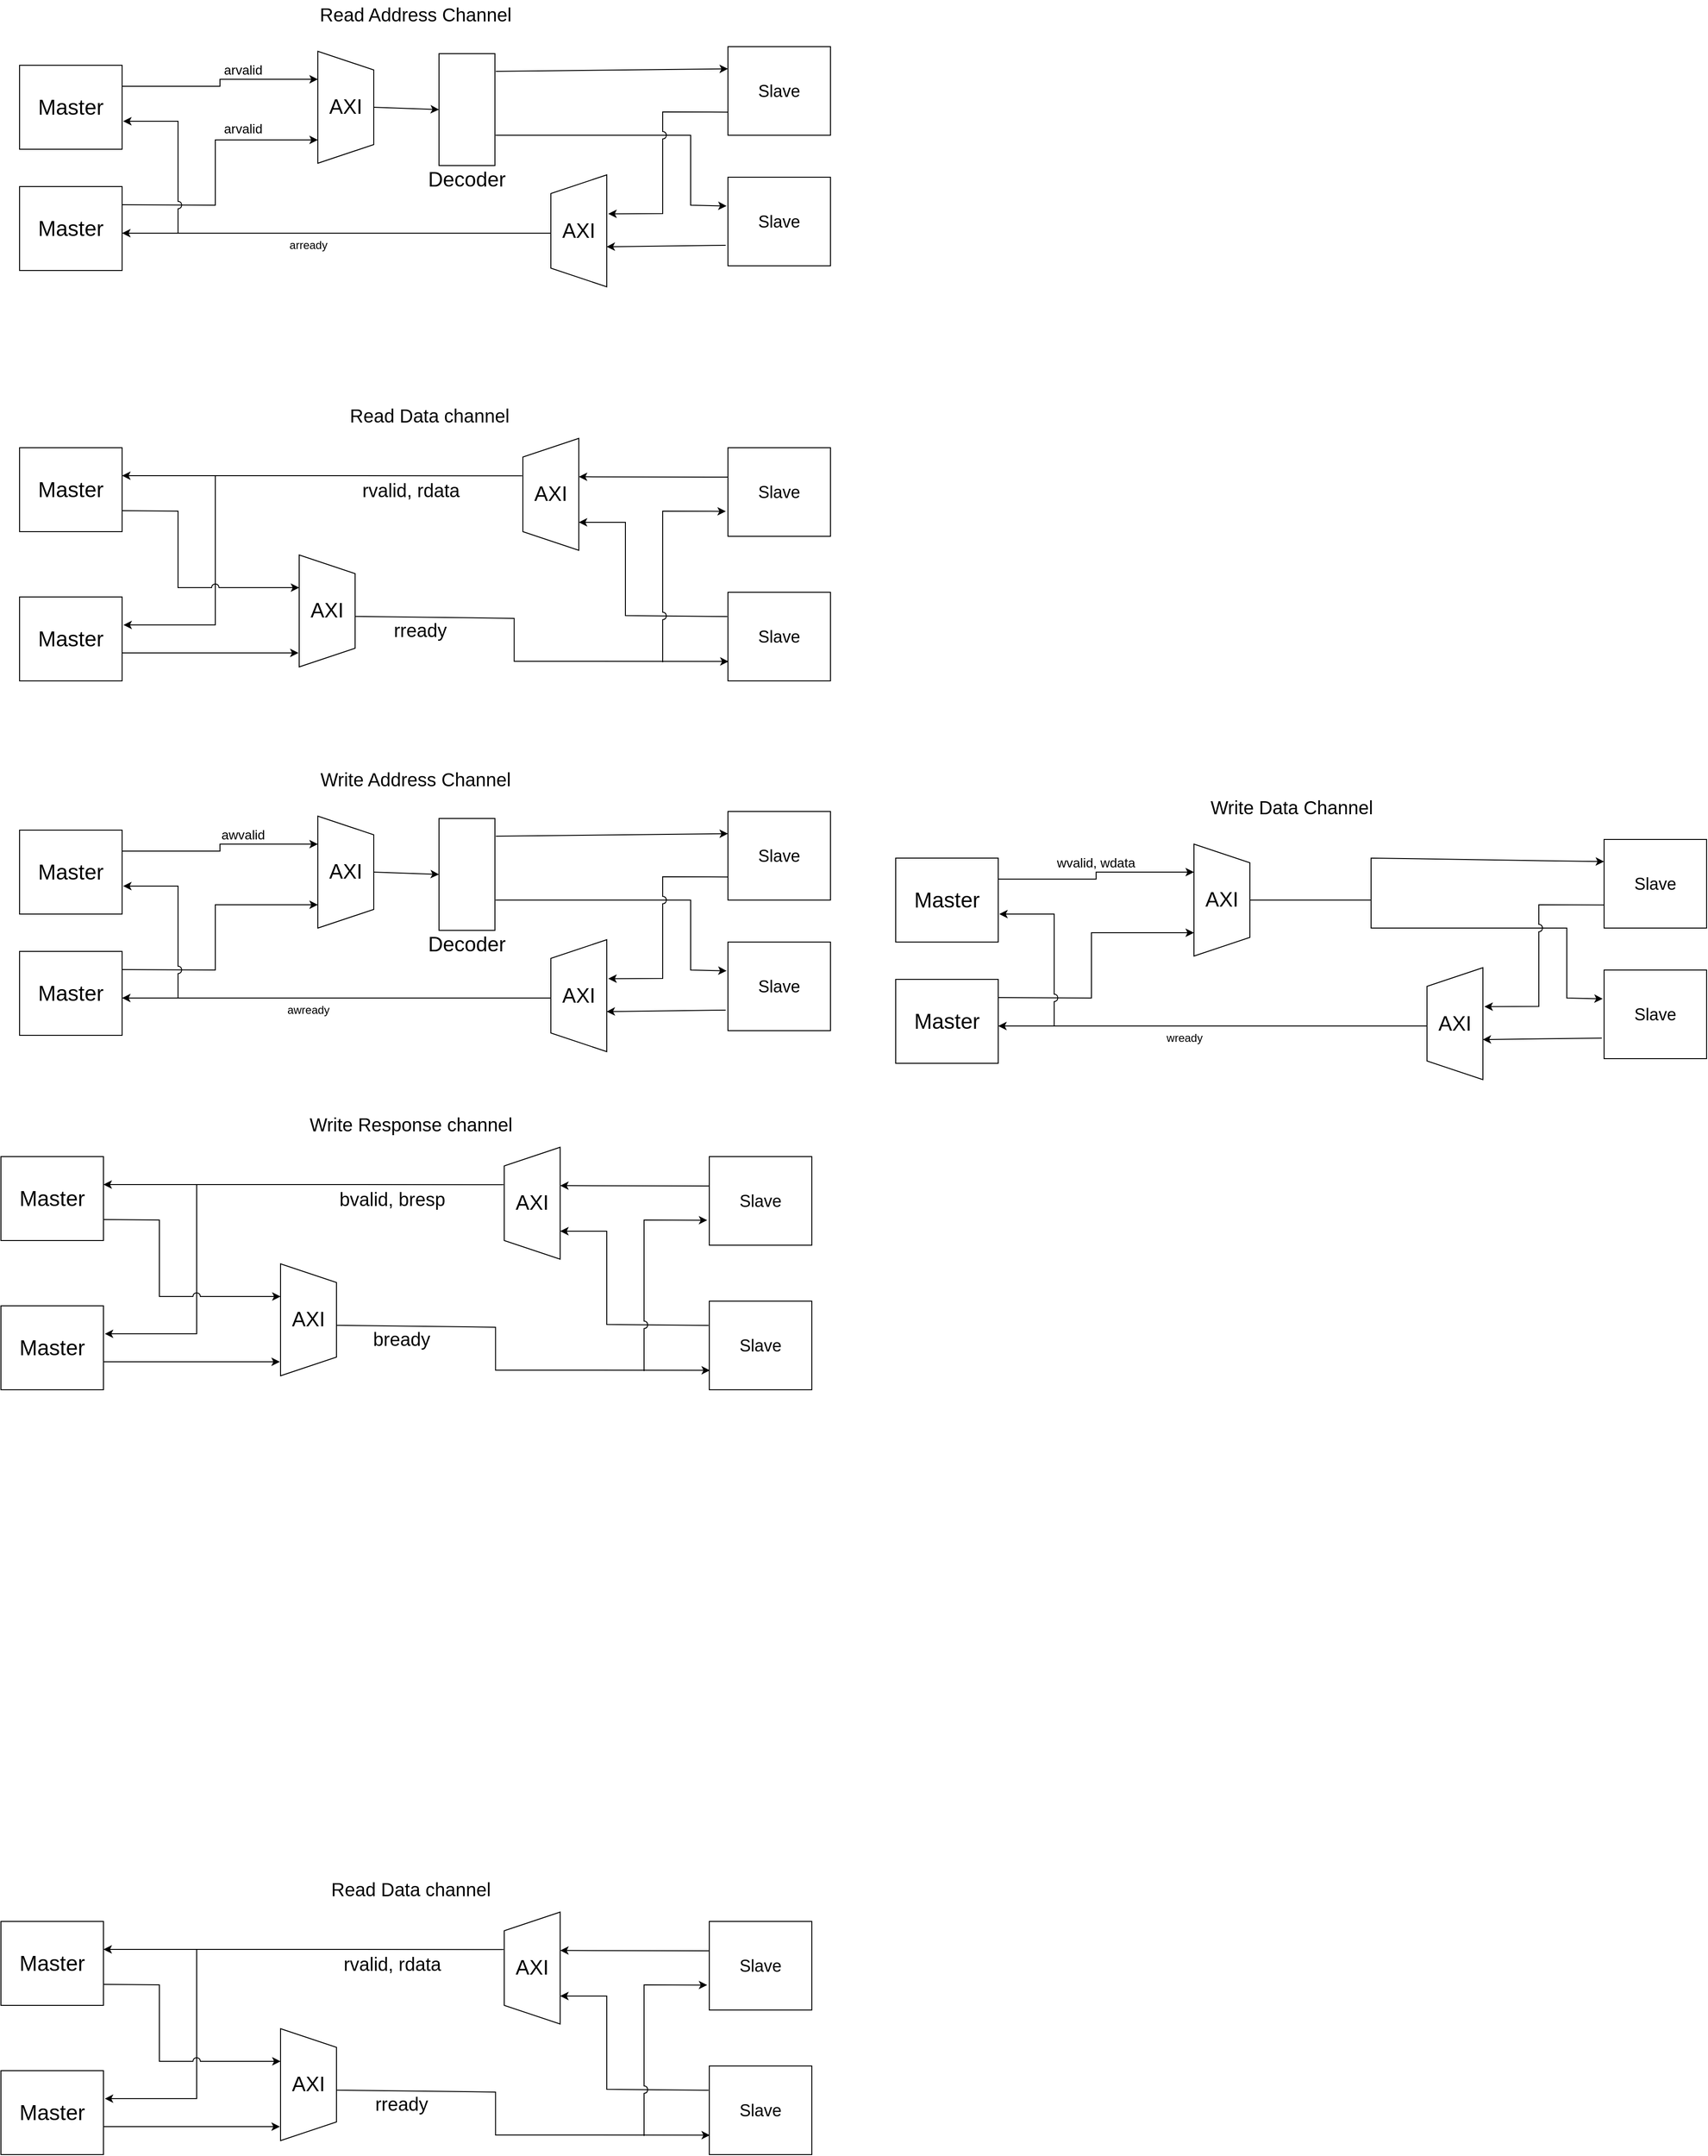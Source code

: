 <mxfile version="24.8.4">
  <diagram name="第 1 页" id="NQH5SHN479ANxl0cPkJ9">
    <mxGraphModel dx="1130" dy="592" grid="1" gridSize="10" guides="1" tooltips="1" connect="1" arrows="1" fold="1" page="1" pageScale="1" pageWidth="2336" pageHeight="1654" math="0" shadow="0">
      <root>
        <mxCell id="0" />
        <mxCell id="1" parent="0" />
        <mxCell id="Z2_eSMKz7jdYBn5Ht723-4" value="" style="group" vertex="1" connectable="0" parent="1">
          <mxGeometry x="190" y="150" width="110" height="90" as="geometry" />
        </mxCell>
        <mxCell id="Z2_eSMKz7jdYBn5Ht723-1" value="" style="rounded=0;whiteSpace=wrap;html=1;" vertex="1" parent="Z2_eSMKz7jdYBn5Ht723-4">
          <mxGeometry width="110" height="90" as="geometry" />
        </mxCell>
        <mxCell id="Z2_eSMKz7jdYBn5Ht723-2" value="&lt;font style=&quot;font-size: 23px;&quot;&gt;Master&lt;/font&gt;" style="text;html=1;align=center;verticalAlign=middle;whiteSpace=wrap;rounded=0;" vertex="1" parent="Z2_eSMKz7jdYBn5Ht723-4">
          <mxGeometry x="25" y="30" width="60" height="30" as="geometry" />
        </mxCell>
        <mxCell id="Z2_eSMKz7jdYBn5Ht723-5" value="" style="group" vertex="1" connectable="0" parent="1">
          <mxGeometry x="190" y="280" width="110" height="90" as="geometry" />
        </mxCell>
        <mxCell id="Z2_eSMKz7jdYBn5Ht723-6" value="" style="rounded=0;whiteSpace=wrap;html=1;" vertex="1" parent="Z2_eSMKz7jdYBn5Ht723-5">
          <mxGeometry width="110" height="90" as="geometry" />
        </mxCell>
        <mxCell id="Z2_eSMKz7jdYBn5Ht723-7" value="&lt;font style=&quot;font-size: 23px;&quot;&gt;Master&lt;/font&gt;" style="text;html=1;align=center;verticalAlign=middle;whiteSpace=wrap;rounded=0;" vertex="1" parent="Z2_eSMKz7jdYBn5Ht723-5">
          <mxGeometry x="25" y="30" width="60" height="30" as="geometry" />
        </mxCell>
        <mxCell id="Z2_eSMKz7jdYBn5Ht723-10" value="" style="group" vertex="1" connectable="0" parent="1">
          <mxGeometry x="510" y="100" width="60" height="155" as="geometry" />
        </mxCell>
        <mxCell id="Z2_eSMKz7jdYBn5Ht723-8" value="" style="shape=trapezoid;perimeter=trapezoidPerimeter;whiteSpace=wrap;html=1;fixedSize=1;rotation=90;" vertex="1" parent="Z2_eSMKz7jdYBn5Ht723-10">
          <mxGeometry x="-30" y="65" width="120" height="60" as="geometry" />
        </mxCell>
        <mxCell id="Z2_eSMKz7jdYBn5Ht723-9" value="&lt;font style=&quot;font-size: 22px;&quot;&gt;AXI&lt;/font&gt;" style="text;html=1;align=center;verticalAlign=middle;whiteSpace=wrap;rounded=0;" vertex="1" parent="Z2_eSMKz7jdYBn5Ht723-10">
          <mxGeometry y="80" width="60" height="30" as="geometry" />
        </mxCell>
        <mxCell id="Z2_eSMKz7jdYBn5Ht723-13" value="" style="group" vertex="1" connectable="0" parent="1">
          <mxGeometry x="640" y="102.5" width="60" height="155" as="geometry" />
        </mxCell>
        <mxCell id="Z2_eSMKz7jdYBn5Ht723-11" value="" style="rounded=0;whiteSpace=wrap;html=1;rotation=90;" vertex="1" parent="Z2_eSMKz7jdYBn5Ht723-13">
          <mxGeometry x="-30" y="65" width="120" height="60" as="geometry" />
        </mxCell>
        <mxCell id="Z2_eSMKz7jdYBn5Ht723-14" style="edgeStyle=orthogonalEdgeStyle;rounded=0;orthogonalLoop=1;jettySize=auto;html=1;exitX=1;exitY=0.25;exitDx=0;exitDy=0;entryX=0.25;entryY=1;entryDx=0;entryDy=0;" edge="1" parent="1" source="Z2_eSMKz7jdYBn5Ht723-1" target="Z2_eSMKz7jdYBn5Ht723-8">
          <mxGeometry relative="1" as="geometry" />
        </mxCell>
        <mxCell id="Z2_eSMKz7jdYBn5Ht723-16" value="" style="endArrow=classic;html=1;rounded=0;exitX=0.997;exitY=0.217;exitDx=0;exitDy=0;exitPerimeter=0;" edge="1" parent="1" source="Z2_eSMKz7jdYBn5Ht723-6">
          <mxGeometry width="50" height="50" relative="1" as="geometry">
            <mxPoint x="370" y="305" as="sourcePoint" />
            <mxPoint x="510" y="230" as="targetPoint" />
            <Array as="points">
              <mxPoint x="400" y="300" />
              <mxPoint x="400" y="230" />
            </Array>
          </mxGeometry>
        </mxCell>
        <mxCell id="Z2_eSMKz7jdYBn5Ht723-17" value="" style="endArrow=classic;html=1;rounded=0;exitX=0.5;exitY=0;exitDx=0;exitDy=0;entryX=0.5;entryY=1;entryDx=0;entryDy=0;" edge="1" parent="1" source="Z2_eSMKz7jdYBn5Ht723-8" target="Z2_eSMKz7jdYBn5Ht723-11">
          <mxGeometry width="50" height="50" relative="1" as="geometry">
            <mxPoint x="690" y="260" as="sourcePoint" />
            <mxPoint x="740" y="210" as="targetPoint" />
          </mxGeometry>
        </mxCell>
        <mxCell id="Z2_eSMKz7jdYBn5Ht723-20" value="" style="group" vertex="1" connectable="0" parent="1">
          <mxGeometry x="950" y="130" width="110" height="95" as="geometry" />
        </mxCell>
        <mxCell id="Z2_eSMKz7jdYBn5Ht723-18" value="" style="rounded=0;whiteSpace=wrap;html=1;" vertex="1" parent="Z2_eSMKz7jdYBn5Ht723-20">
          <mxGeometry width="110.0" height="95" as="geometry" />
        </mxCell>
        <mxCell id="Z2_eSMKz7jdYBn5Ht723-19" value="&lt;span style=&quot;font-size: 18px;&quot;&gt;Slave&lt;/span&gt;" style="text;html=1;align=center;verticalAlign=middle;whiteSpace=wrap;rounded=0;" vertex="1" parent="Z2_eSMKz7jdYBn5Ht723-20">
          <mxGeometry x="25.0" y="30.875" width="60.0" height="33.25" as="geometry" />
        </mxCell>
        <mxCell id="Z2_eSMKz7jdYBn5Ht723-24" value="" style="endArrow=classic;html=1;rounded=0;entryX=0;entryY=0.25;entryDx=0;entryDy=0;exitX=0.158;exitY=-0.016;exitDx=0;exitDy=0;exitPerimeter=0;" edge="1" parent="1" source="Z2_eSMKz7jdYBn5Ht723-11" target="Z2_eSMKz7jdYBn5Ht723-18">
          <mxGeometry width="50" height="50" relative="1" as="geometry">
            <mxPoint x="700" y="158.82" as="sourcePoint" />
            <mxPoint x="895.53" y="150.0" as="targetPoint" />
          </mxGeometry>
        </mxCell>
        <mxCell id="Z2_eSMKz7jdYBn5Ht723-25" value="" style="endArrow=classic;html=1;rounded=0;exitX=0.75;exitY=0;exitDx=0;exitDy=0;entryX=-0.013;entryY=0.325;entryDx=0;entryDy=0;entryPerimeter=0;" edge="1" parent="1" target="Z2_eSMKz7jdYBn5Ht723-22">
          <mxGeometry width="50" height="50" relative="1" as="geometry">
            <mxPoint x="700.77" y="225" as="sourcePoint" />
            <mxPoint x="980" y="319.4" as="targetPoint" />
            <Array as="points">
              <mxPoint x="800.77" y="225" />
              <mxPoint x="910" y="225" />
              <mxPoint x="910" y="300" />
            </Array>
          </mxGeometry>
        </mxCell>
        <mxCell id="Z2_eSMKz7jdYBn5Ht723-26" value="&lt;font style=&quot;font-size: 14px;&quot;&gt;arvalid&lt;/font&gt;" style="text;html=1;align=center;verticalAlign=middle;whiteSpace=wrap;rounded=0;" vertex="1" parent="1">
          <mxGeometry x="400" y="140" width="60" height="30" as="geometry" />
        </mxCell>
        <mxCell id="Z2_eSMKz7jdYBn5Ht723-27" value="&lt;font style=&quot;font-size: 14px;&quot;&gt;arvalid&lt;/font&gt;" style="text;html=1;align=center;verticalAlign=middle;whiteSpace=wrap;rounded=0;" vertex="1" parent="1">
          <mxGeometry x="400" y="195" width="60" height="45" as="geometry" />
        </mxCell>
        <mxCell id="Z2_eSMKz7jdYBn5Ht723-30" value="" style="group" vertex="1" connectable="0" parent="1">
          <mxGeometry x="950" y="270" width="110" height="95" as="geometry" />
        </mxCell>
        <mxCell id="Z2_eSMKz7jdYBn5Ht723-22" value="" style="rounded=0;whiteSpace=wrap;html=1;" vertex="1" parent="Z2_eSMKz7jdYBn5Ht723-30">
          <mxGeometry width="110.0" height="95" as="geometry" />
        </mxCell>
        <mxCell id="Z2_eSMKz7jdYBn5Ht723-23" value="&lt;span style=&quot;font-size: 18px;&quot;&gt;Slave&lt;/span&gt;" style="text;html=1;align=center;verticalAlign=middle;whiteSpace=wrap;rounded=0;" vertex="1" parent="Z2_eSMKz7jdYBn5Ht723-30">
          <mxGeometry x="25" y="30.875" width="60.0" height="33.25" as="geometry" />
        </mxCell>
        <mxCell id="Z2_eSMKz7jdYBn5Ht723-32" value="" style="group" vertex="1" connectable="0" parent="1">
          <mxGeometry x="760" y="257.5" width="60" height="120" as="geometry" />
        </mxCell>
        <mxCell id="Z2_eSMKz7jdYBn5Ht723-29" value="" style="shape=trapezoid;perimeter=trapezoidPerimeter;whiteSpace=wrap;html=1;fixedSize=1;rotation=-90;" vertex="1" parent="Z2_eSMKz7jdYBn5Ht723-32">
          <mxGeometry x="-30" y="40" width="120" height="60" as="geometry" />
        </mxCell>
        <mxCell id="Z2_eSMKz7jdYBn5Ht723-31" value="&lt;font style=&quot;font-size: 22px;&quot;&gt;AXI&lt;/font&gt;" style="text;html=1;align=center;verticalAlign=middle;whiteSpace=wrap;rounded=0;" vertex="1" parent="Z2_eSMKz7jdYBn5Ht723-32">
          <mxGeometry y="55" width="60" height="30" as="geometry" />
        </mxCell>
        <mxCell id="Z2_eSMKz7jdYBn5Ht723-33" value="" style="endArrow=classic;html=1;rounded=0;entryX=0.652;entryY=1.027;entryDx=0;entryDy=0;entryPerimeter=0;exitX=0.003;exitY=0.739;exitDx=0;exitDy=0;exitPerimeter=0;jumpStyle=arc;jumpSize=8;" edge="1" parent="1" source="Z2_eSMKz7jdYBn5Ht723-18" target="Z2_eSMKz7jdYBn5Ht723-29">
          <mxGeometry width="50" height="50" relative="1" as="geometry">
            <mxPoint x="860" y="310" as="sourcePoint" />
            <mxPoint x="910" y="260" as="targetPoint" />
            <Array as="points">
              <mxPoint x="880" y="200" />
              <mxPoint x="880" y="309" />
            </Array>
          </mxGeometry>
        </mxCell>
        <mxCell id="Z2_eSMKz7jdYBn5Ht723-34" value="" style="endArrow=classic;html=1;rounded=0;entryX=0.358;entryY=0.996;entryDx=0;entryDy=0;exitX=-0.022;exitY=0.768;exitDx=0;exitDy=0;exitPerimeter=0;entryPerimeter=0;" edge="1" parent="1" source="Z2_eSMKz7jdYBn5Ht723-22" target="Z2_eSMKz7jdYBn5Ht723-29">
          <mxGeometry width="50" height="50" relative="1" as="geometry">
            <mxPoint x="870" y="390" as="sourcePoint" />
            <mxPoint x="920" y="340" as="targetPoint" />
          </mxGeometry>
        </mxCell>
        <mxCell id="Z2_eSMKz7jdYBn5Ht723-35" value="" style="endArrow=classic;html=1;rounded=0;exitX=0;exitY=0.5;exitDx=0;exitDy=0;entryX=1;entryY=0.5;entryDx=0;entryDy=0;" edge="1" parent="1">
          <mxGeometry width="50" height="50" relative="1" as="geometry">
            <mxPoint x="760" y="330" as="sourcePoint" />
            <mxPoint x="300" y="330" as="targetPoint" />
          </mxGeometry>
        </mxCell>
        <mxCell id="Z2_eSMKz7jdYBn5Ht723-36" value="" style="endArrow=classic;html=1;rounded=0;entryX=1.01;entryY=0.666;entryDx=0;entryDy=0;entryPerimeter=0;jumpStyle=arc;jumpSize=8;" edge="1" parent="1" target="Z2_eSMKz7jdYBn5Ht723-1">
          <mxGeometry width="50" height="50" relative="1" as="geometry">
            <mxPoint x="360" y="330" as="sourcePoint" />
            <mxPoint x="410" y="270" as="targetPoint" />
            <Array as="points">
              <mxPoint x="360" y="210" />
            </Array>
          </mxGeometry>
        </mxCell>
        <mxCell id="Z2_eSMKz7jdYBn5Ht723-37" value="&lt;font style=&quot;font-size: 20px;&quot;&gt;Read Address Channel&lt;/font&gt;" style="text;html=1;align=center;verticalAlign=middle;whiteSpace=wrap;rounded=0;" vertex="1" parent="1">
          <mxGeometry x="400" y="80" width="430" height="30" as="geometry" />
        </mxCell>
        <mxCell id="Z2_eSMKz7jdYBn5Ht723-12" value="&lt;font style=&quot;font-size: 22px;&quot;&gt;Decoder&lt;/font&gt;" style="text;html=1;align=center;verticalAlign=middle;whiteSpace=wrap;rounded=0;" vertex="1" parent="1">
          <mxGeometry x="640" y="257.5" width="60" height="30" as="geometry" />
        </mxCell>
        <mxCell id="Z2_eSMKz7jdYBn5Ht723-38" value="arready" style="text;html=1;align=center;verticalAlign=middle;whiteSpace=wrap;rounded=0;" vertex="1" parent="1">
          <mxGeometry x="470" y="320" width="60" height="45" as="geometry" />
        </mxCell>
        <mxCell id="Z2_eSMKz7jdYBn5Ht723-39" value="" style="group" vertex="1" connectable="0" parent="1">
          <mxGeometry x="190" y="720" width="110" height="90" as="geometry" />
        </mxCell>
        <mxCell id="Z2_eSMKz7jdYBn5Ht723-40" value="" style="rounded=0;whiteSpace=wrap;html=1;" vertex="1" parent="Z2_eSMKz7jdYBn5Ht723-39">
          <mxGeometry width="110" height="90" as="geometry" />
        </mxCell>
        <mxCell id="Z2_eSMKz7jdYBn5Ht723-41" value="&lt;font style=&quot;font-size: 23px;&quot;&gt;Master&lt;/font&gt;" style="text;html=1;align=center;verticalAlign=middle;whiteSpace=wrap;rounded=0;" vertex="1" parent="Z2_eSMKz7jdYBn5Ht723-39">
          <mxGeometry x="25" y="30" width="60" height="30" as="geometry" />
        </mxCell>
        <mxCell id="Z2_eSMKz7jdYBn5Ht723-42" value="" style="group" vertex="1" connectable="0" parent="1">
          <mxGeometry x="190" y="560" width="110" height="90" as="geometry" />
        </mxCell>
        <mxCell id="Z2_eSMKz7jdYBn5Ht723-43" value="" style="rounded=0;whiteSpace=wrap;html=1;" vertex="1" parent="Z2_eSMKz7jdYBn5Ht723-42">
          <mxGeometry width="110" height="90" as="geometry" />
        </mxCell>
        <mxCell id="Z2_eSMKz7jdYBn5Ht723-44" value="&lt;font style=&quot;font-size: 23px;&quot;&gt;Master&lt;/font&gt;" style="text;html=1;align=center;verticalAlign=middle;whiteSpace=wrap;rounded=0;" vertex="1" parent="Z2_eSMKz7jdYBn5Ht723-42">
          <mxGeometry x="25" y="30" width="60" height="30" as="geometry" />
        </mxCell>
        <mxCell id="Z2_eSMKz7jdYBn5Ht723-45" value="" style="group" vertex="1" connectable="0" parent="1">
          <mxGeometry x="950" y="560" width="110" height="95" as="geometry" />
        </mxCell>
        <mxCell id="Z2_eSMKz7jdYBn5Ht723-46" value="" style="rounded=0;whiteSpace=wrap;html=1;" vertex="1" parent="Z2_eSMKz7jdYBn5Ht723-45">
          <mxGeometry width="110.0" height="95" as="geometry" />
        </mxCell>
        <mxCell id="Z2_eSMKz7jdYBn5Ht723-47" value="&lt;span style=&quot;font-size: 18px;&quot;&gt;Slave&lt;/span&gt;" style="text;html=1;align=center;verticalAlign=middle;whiteSpace=wrap;rounded=0;" vertex="1" parent="Z2_eSMKz7jdYBn5Ht723-45">
          <mxGeometry x="25.0" y="30.875" width="60.0" height="33.25" as="geometry" />
        </mxCell>
        <mxCell id="Z2_eSMKz7jdYBn5Ht723-48" value="" style="group" vertex="1" connectable="0" parent="1">
          <mxGeometry x="950" y="715" width="110" height="95" as="geometry" />
        </mxCell>
        <mxCell id="Z2_eSMKz7jdYBn5Ht723-49" value="" style="rounded=0;whiteSpace=wrap;html=1;" vertex="1" parent="Z2_eSMKz7jdYBn5Ht723-48">
          <mxGeometry width="110.0" height="95" as="geometry" />
        </mxCell>
        <mxCell id="Z2_eSMKz7jdYBn5Ht723-50" value="&lt;span style=&quot;font-size: 18px;&quot;&gt;Slave&lt;/span&gt;" style="text;html=1;align=center;verticalAlign=middle;whiteSpace=wrap;rounded=0;" vertex="1" parent="Z2_eSMKz7jdYBn5Ht723-48">
          <mxGeometry x="25" y="30.875" width="60.0" height="33.25" as="geometry" />
        </mxCell>
        <mxCell id="Z2_eSMKz7jdYBn5Ht723-51" value="" style="group" vertex="1" connectable="0" parent="1">
          <mxGeometry x="730" y="540" width="60" height="120" as="geometry" />
        </mxCell>
        <mxCell id="Z2_eSMKz7jdYBn5Ht723-52" value="" style="shape=trapezoid;perimeter=trapezoidPerimeter;whiteSpace=wrap;html=1;fixedSize=1;rotation=-90;" vertex="1" parent="Z2_eSMKz7jdYBn5Ht723-51">
          <mxGeometry x="-30" y="40" width="120" height="60" as="geometry" />
        </mxCell>
        <mxCell id="Z2_eSMKz7jdYBn5Ht723-53" value="&lt;font style=&quot;font-size: 22px;&quot;&gt;AXI&lt;/font&gt;" style="text;html=1;align=center;verticalAlign=middle;whiteSpace=wrap;rounded=0;" vertex="1" parent="Z2_eSMKz7jdYBn5Ht723-51">
          <mxGeometry y="55" width="60" height="30" as="geometry" />
        </mxCell>
        <mxCell id="Z2_eSMKz7jdYBn5Ht723-54" value="" style="group" vertex="1" connectable="0" parent="1">
          <mxGeometry x="490" y="640" width="60" height="155" as="geometry" />
        </mxCell>
        <mxCell id="Z2_eSMKz7jdYBn5Ht723-55" value="" style="shape=trapezoid;perimeter=trapezoidPerimeter;whiteSpace=wrap;html=1;fixedSize=1;rotation=90;" vertex="1" parent="Z2_eSMKz7jdYBn5Ht723-54">
          <mxGeometry x="-30" y="65" width="120" height="60" as="geometry" />
        </mxCell>
        <mxCell id="Z2_eSMKz7jdYBn5Ht723-56" value="&lt;font style=&quot;font-size: 22px;&quot;&gt;AXI&lt;/font&gt;" style="text;html=1;align=center;verticalAlign=middle;whiteSpace=wrap;rounded=0;" vertex="1" parent="Z2_eSMKz7jdYBn5Ht723-54">
          <mxGeometry y="80" width="60" height="30" as="geometry" />
        </mxCell>
        <mxCell id="Z2_eSMKz7jdYBn5Ht723-57" value="" style="endArrow=classic;html=1;rounded=0;entryX=1;entryY=0.25;entryDx=0;entryDy=0;exitX=-0.005;exitY=0.332;exitDx=0;exitDy=0;exitPerimeter=0;" edge="1" parent="1" source="Z2_eSMKz7jdYBn5Ht723-46">
          <mxGeometry width="50" height="50" relative="1" as="geometry">
            <mxPoint x="948.35" y="589.995" as="sourcePoint" />
            <mxPoint x="790" y="591.17" as="targetPoint" />
          </mxGeometry>
        </mxCell>
        <mxCell id="Z2_eSMKz7jdYBn5Ht723-58" value="" style="endArrow=classic;html=1;rounded=0;exitX=-0.007;exitY=0.274;exitDx=0;exitDy=0;entryX=0.25;entryY=1;entryDx=0;entryDy=0;exitPerimeter=0;" edge="1" parent="1" source="Z2_eSMKz7jdYBn5Ht723-49" target="Z2_eSMKz7jdYBn5Ht723-52">
          <mxGeometry width="50" height="50" relative="1" as="geometry">
            <mxPoint x="850" y="700" as="sourcePoint" />
            <mxPoint x="900" y="650" as="targetPoint" />
            <Array as="points">
              <mxPoint x="840" y="740" />
              <mxPoint x="840" y="640" />
            </Array>
          </mxGeometry>
        </mxCell>
        <mxCell id="Z2_eSMKz7jdYBn5Ht723-59" value="&lt;font style=&quot;font-size: 20px;&quot;&gt;rvalid, rdata&lt;/font&gt;" style="text;html=1;align=center;verticalAlign=middle;whiteSpace=wrap;rounded=0;" vertex="1" parent="1">
          <mxGeometry x="550" y="590" width="120" height="30" as="geometry" />
        </mxCell>
        <mxCell id="Z2_eSMKz7jdYBn5Ht723-60" value="" style="endArrow=classic;html=1;rounded=0;entryX=0.991;entryY=0.3;entryDx=0;entryDy=0;entryPerimeter=0;exitX=0.691;exitY=-0.029;exitDx=0;exitDy=0;exitPerimeter=0;" edge="1" parent="1">
          <mxGeometry width="50" height="50" relative="1" as="geometry">
            <mxPoint x="729.25" y="590.08" as="sourcePoint" />
            <mxPoint x="300" y="590" as="targetPoint" />
          </mxGeometry>
        </mxCell>
        <mxCell id="Z2_eSMKz7jdYBn5Ht723-61" value="" style="endArrow=classic;html=1;rounded=0;entryX=1.013;entryY=0.334;entryDx=0;entryDy=0;entryPerimeter=0;" edge="1" parent="1" target="Z2_eSMKz7jdYBn5Ht723-40">
          <mxGeometry width="50" height="50" relative="1" as="geometry">
            <mxPoint x="400" y="590" as="sourcePoint" />
            <mxPoint x="550" y="590" as="targetPoint" />
            <Array as="points">
              <mxPoint x="400" y="750" />
            </Array>
          </mxGeometry>
        </mxCell>
        <mxCell id="Z2_eSMKz7jdYBn5Ht723-62" value="" style="endArrow=classic;html=1;rounded=0;exitX=1;exitY=0.75;exitDx=0;exitDy=0;entryX=0.292;entryY=1;entryDx=0;entryDy=0;entryPerimeter=0;jumpStyle=arc;jumpSize=8;" edge="1" parent="1" source="Z2_eSMKz7jdYBn5Ht723-43" target="Z2_eSMKz7jdYBn5Ht723-55">
          <mxGeometry width="50" height="50" relative="1" as="geometry">
            <mxPoint x="410" y="660" as="sourcePoint" />
            <mxPoint x="460" y="610" as="targetPoint" />
            <Array as="points">
              <mxPoint x="360" y="628" />
              <mxPoint x="360" y="710" />
            </Array>
          </mxGeometry>
        </mxCell>
        <mxCell id="Z2_eSMKz7jdYBn5Ht723-63" value="" style="endArrow=classic;html=1;rounded=0;entryX=0.875;entryY=1.012;entryDx=0;entryDy=0;entryPerimeter=0;" edge="1" parent="1" target="Z2_eSMKz7jdYBn5Ht723-55">
          <mxGeometry width="50" height="50" relative="1" as="geometry">
            <mxPoint x="300" y="780" as="sourcePoint" />
            <mxPoint x="350" y="737.5" as="targetPoint" />
          </mxGeometry>
        </mxCell>
        <mxCell id="Z2_eSMKz7jdYBn5Ht723-64" value="" style="endArrow=classic;html=1;rounded=0;entryX=0;entryY=0.75;entryDx=0;entryDy=0;exitX=0.524;exitY=0.011;exitDx=0;exitDy=0;exitPerimeter=0;" edge="1" parent="1">
          <mxGeometry width="50" height="50" relative="1" as="geometry">
            <mxPoint x="550" y="740.82" as="sourcePoint" />
            <mxPoint x="950.66" y="789.19" as="targetPoint" />
            <Array as="points">
              <mxPoint x="720.66" y="742.94" />
              <mxPoint x="720.66" y="788.94" />
            </Array>
          </mxGeometry>
        </mxCell>
        <mxCell id="Z2_eSMKz7jdYBn5Ht723-65" value="" style="endArrow=classic;html=1;rounded=0;entryX=-0.02;entryY=0.718;entryDx=0;entryDy=0;entryPerimeter=0;jumpStyle=arc;jumpSize=8;" edge="1" parent="1" target="Z2_eSMKz7jdYBn5Ht723-46">
          <mxGeometry width="50" height="50" relative="1" as="geometry">
            <mxPoint x="880" y="790" as="sourcePoint" />
            <mxPoint x="970" y="710" as="targetPoint" />
            <Array as="points">
              <mxPoint x="880" y="628" />
            </Array>
          </mxGeometry>
        </mxCell>
        <mxCell id="Z2_eSMKz7jdYBn5Ht723-68" value="&lt;font style=&quot;font-size: 20px;&quot;&gt;rready&lt;/font&gt;" style="text;html=1;align=center;verticalAlign=middle;whiteSpace=wrap;rounded=0;" vertex="1" parent="1">
          <mxGeometry x="590" y="740" width="60" height="30" as="geometry" />
        </mxCell>
        <mxCell id="Z2_eSMKz7jdYBn5Ht723-70" value="&lt;font style=&quot;font-size: 20px;&quot;&gt;Read Data channel&lt;/font&gt;" style="text;html=1;align=center;verticalAlign=middle;whiteSpace=wrap;rounded=0;" vertex="1" parent="1">
          <mxGeometry x="480" y="510" width="300" height="30" as="geometry" />
        </mxCell>
        <mxCell id="Z2_eSMKz7jdYBn5Ht723-71" value="" style="group" vertex="1" connectable="0" parent="1">
          <mxGeometry x="170" y="1480" width="110" height="90" as="geometry" />
        </mxCell>
        <mxCell id="Z2_eSMKz7jdYBn5Ht723-72" value="" style="rounded=0;whiteSpace=wrap;html=1;" vertex="1" parent="Z2_eSMKz7jdYBn5Ht723-71">
          <mxGeometry width="110" height="90" as="geometry" />
        </mxCell>
        <mxCell id="Z2_eSMKz7jdYBn5Ht723-73" value="&lt;font style=&quot;font-size: 23px;&quot;&gt;Master&lt;/font&gt;" style="text;html=1;align=center;verticalAlign=middle;whiteSpace=wrap;rounded=0;" vertex="1" parent="Z2_eSMKz7jdYBn5Ht723-71">
          <mxGeometry x="25" y="30" width="60" height="30" as="geometry" />
        </mxCell>
        <mxCell id="Z2_eSMKz7jdYBn5Ht723-74" value="" style="group" vertex="1" connectable="0" parent="1">
          <mxGeometry x="170" y="1320" width="110" height="90" as="geometry" />
        </mxCell>
        <mxCell id="Z2_eSMKz7jdYBn5Ht723-75" value="" style="rounded=0;whiteSpace=wrap;html=1;" vertex="1" parent="Z2_eSMKz7jdYBn5Ht723-74">
          <mxGeometry width="110" height="90" as="geometry" />
        </mxCell>
        <mxCell id="Z2_eSMKz7jdYBn5Ht723-76" value="&lt;font style=&quot;font-size: 23px;&quot;&gt;Master&lt;/font&gt;" style="text;html=1;align=center;verticalAlign=middle;whiteSpace=wrap;rounded=0;" vertex="1" parent="Z2_eSMKz7jdYBn5Ht723-74">
          <mxGeometry x="25" y="30" width="60" height="30" as="geometry" />
        </mxCell>
        <mxCell id="Z2_eSMKz7jdYBn5Ht723-77" value="" style="group" vertex="1" connectable="0" parent="1">
          <mxGeometry x="930" y="1320" width="110" height="95" as="geometry" />
        </mxCell>
        <mxCell id="Z2_eSMKz7jdYBn5Ht723-78" value="" style="rounded=0;whiteSpace=wrap;html=1;" vertex="1" parent="Z2_eSMKz7jdYBn5Ht723-77">
          <mxGeometry width="110.0" height="95" as="geometry" />
        </mxCell>
        <mxCell id="Z2_eSMKz7jdYBn5Ht723-79" value="&lt;span style=&quot;font-size: 18px;&quot;&gt;Slave&lt;/span&gt;" style="text;html=1;align=center;verticalAlign=middle;whiteSpace=wrap;rounded=0;" vertex="1" parent="Z2_eSMKz7jdYBn5Ht723-77">
          <mxGeometry x="25.0" y="30.875" width="60.0" height="33.25" as="geometry" />
        </mxCell>
        <mxCell id="Z2_eSMKz7jdYBn5Ht723-80" value="" style="group" vertex="1" connectable="0" parent="1">
          <mxGeometry x="930" y="1475" width="110" height="95" as="geometry" />
        </mxCell>
        <mxCell id="Z2_eSMKz7jdYBn5Ht723-81" value="" style="rounded=0;whiteSpace=wrap;html=1;" vertex="1" parent="Z2_eSMKz7jdYBn5Ht723-80">
          <mxGeometry width="110.0" height="95" as="geometry" />
        </mxCell>
        <mxCell id="Z2_eSMKz7jdYBn5Ht723-82" value="&lt;span style=&quot;font-size: 18px;&quot;&gt;Slave&lt;/span&gt;" style="text;html=1;align=center;verticalAlign=middle;whiteSpace=wrap;rounded=0;" vertex="1" parent="Z2_eSMKz7jdYBn5Ht723-80">
          <mxGeometry x="25" y="30.875" width="60.0" height="33.25" as="geometry" />
        </mxCell>
        <mxCell id="Z2_eSMKz7jdYBn5Ht723-83" value="" style="group" vertex="1" connectable="0" parent="1">
          <mxGeometry x="710" y="1300" width="60" height="120" as="geometry" />
        </mxCell>
        <mxCell id="Z2_eSMKz7jdYBn5Ht723-84" value="" style="shape=trapezoid;perimeter=trapezoidPerimeter;whiteSpace=wrap;html=1;fixedSize=1;rotation=-90;" vertex="1" parent="Z2_eSMKz7jdYBn5Ht723-83">
          <mxGeometry x="-30" y="40" width="120" height="60" as="geometry" />
        </mxCell>
        <mxCell id="Z2_eSMKz7jdYBn5Ht723-85" value="&lt;font style=&quot;font-size: 22px;&quot;&gt;AXI&lt;/font&gt;" style="text;html=1;align=center;verticalAlign=middle;whiteSpace=wrap;rounded=0;" vertex="1" parent="Z2_eSMKz7jdYBn5Ht723-83">
          <mxGeometry y="55" width="60" height="30" as="geometry" />
        </mxCell>
        <mxCell id="Z2_eSMKz7jdYBn5Ht723-86" value="" style="group" vertex="1" connectable="0" parent="1">
          <mxGeometry x="470" y="1400" width="60" height="155" as="geometry" />
        </mxCell>
        <mxCell id="Z2_eSMKz7jdYBn5Ht723-87" value="" style="shape=trapezoid;perimeter=trapezoidPerimeter;whiteSpace=wrap;html=1;fixedSize=1;rotation=90;" vertex="1" parent="Z2_eSMKz7jdYBn5Ht723-86">
          <mxGeometry x="-30" y="65" width="120" height="60" as="geometry" />
        </mxCell>
        <mxCell id="Z2_eSMKz7jdYBn5Ht723-88" value="&lt;font style=&quot;font-size: 22px;&quot;&gt;AXI&lt;/font&gt;" style="text;html=1;align=center;verticalAlign=middle;whiteSpace=wrap;rounded=0;" vertex="1" parent="Z2_eSMKz7jdYBn5Ht723-86">
          <mxGeometry y="80" width="60" height="30" as="geometry" />
        </mxCell>
        <mxCell id="Z2_eSMKz7jdYBn5Ht723-89" value="" style="endArrow=classic;html=1;rounded=0;entryX=1;entryY=0.25;entryDx=0;entryDy=0;exitX=-0.005;exitY=0.332;exitDx=0;exitDy=0;exitPerimeter=0;" edge="1" parent="1" source="Z2_eSMKz7jdYBn5Ht723-78">
          <mxGeometry width="50" height="50" relative="1" as="geometry">
            <mxPoint x="928.35" y="1349.995" as="sourcePoint" />
            <mxPoint x="770" y="1351.17" as="targetPoint" />
          </mxGeometry>
        </mxCell>
        <mxCell id="Z2_eSMKz7jdYBn5Ht723-90" value="" style="endArrow=classic;html=1;rounded=0;exitX=-0.007;exitY=0.274;exitDx=0;exitDy=0;entryX=0.25;entryY=1;entryDx=0;entryDy=0;exitPerimeter=0;" edge="1" parent="1" source="Z2_eSMKz7jdYBn5Ht723-81" target="Z2_eSMKz7jdYBn5Ht723-84">
          <mxGeometry width="50" height="50" relative="1" as="geometry">
            <mxPoint x="830" y="1460" as="sourcePoint" />
            <mxPoint x="880" y="1410" as="targetPoint" />
            <Array as="points">
              <mxPoint x="820" y="1500" />
              <mxPoint x="820" y="1400" />
            </Array>
          </mxGeometry>
        </mxCell>
        <mxCell id="Z2_eSMKz7jdYBn5Ht723-91" value="&lt;font style=&quot;font-size: 20px;&quot;&gt;bvalid, bresp&lt;/font&gt;" style="text;html=1;align=center;verticalAlign=middle;whiteSpace=wrap;rounded=0;" vertex="1" parent="1">
          <mxGeometry x="530" y="1350" width="120" height="30" as="geometry" />
        </mxCell>
        <mxCell id="Z2_eSMKz7jdYBn5Ht723-92" value="" style="endArrow=classic;html=1;rounded=0;entryX=0.991;entryY=0.3;entryDx=0;entryDy=0;entryPerimeter=0;exitX=0.691;exitY=-0.029;exitDx=0;exitDy=0;exitPerimeter=0;" edge="1" parent="1">
          <mxGeometry width="50" height="50" relative="1" as="geometry">
            <mxPoint x="709.25" y="1350.08" as="sourcePoint" />
            <mxPoint x="280" y="1350" as="targetPoint" />
          </mxGeometry>
        </mxCell>
        <mxCell id="Z2_eSMKz7jdYBn5Ht723-93" value="" style="endArrow=classic;html=1;rounded=0;entryX=1.013;entryY=0.334;entryDx=0;entryDy=0;entryPerimeter=0;" edge="1" parent="1" target="Z2_eSMKz7jdYBn5Ht723-72">
          <mxGeometry width="50" height="50" relative="1" as="geometry">
            <mxPoint x="380" y="1350" as="sourcePoint" />
            <mxPoint x="530" y="1350" as="targetPoint" />
            <Array as="points">
              <mxPoint x="380" y="1510" />
            </Array>
          </mxGeometry>
        </mxCell>
        <mxCell id="Z2_eSMKz7jdYBn5Ht723-94" value="" style="endArrow=classic;html=1;rounded=0;exitX=1;exitY=0.75;exitDx=0;exitDy=0;entryX=0.292;entryY=1;entryDx=0;entryDy=0;entryPerimeter=0;jumpStyle=arc;jumpSize=8;" edge="1" parent="1" source="Z2_eSMKz7jdYBn5Ht723-75" target="Z2_eSMKz7jdYBn5Ht723-87">
          <mxGeometry width="50" height="50" relative="1" as="geometry">
            <mxPoint x="390" y="1420" as="sourcePoint" />
            <mxPoint x="440" y="1370" as="targetPoint" />
            <Array as="points">
              <mxPoint x="340" y="1388" />
              <mxPoint x="340" y="1470" />
            </Array>
          </mxGeometry>
        </mxCell>
        <mxCell id="Z2_eSMKz7jdYBn5Ht723-95" value="" style="endArrow=classic;html=1;rounded=0;entryX=0.875;entryY=1.012;entryDx=0;entryDy=0;entryPerimeter=0;" edge="1" parent="1" target="Z2_eSMKz7jdYBn5Ht723-87">
          <mxGeometry width="50" height="50" relative="1" as="geometry">
            <mxPoint x="280" y="1540" as="sourcePoint" />
            <mxPoint x="330" y="1497.5" as="targetPoint" />
          </mxGeometry>
        </mxCell>
        <mxCell id="Z2_eSMKz7jdYBn5Ht723-96" value="" style="endArrow=classic;html=1;rounded=0;entryX=0;entryY=0.75;entryDx=0;entryDy=0;exitX=0.524;exitY=0.011;exitDx=0;exitDy=0;exitPerimeter=0;" edge="1" parent="1">
          <mxGeometry width="50" height="50" relative="1" as="geometry">
            <mxPoint x="530" y="1500.82" as="sourcePoint" />
            <mxPoint x="930.66" y="1549.19" as="targetPoint" />
            <Array as="points">
              <mxPoint x="700.66" y="1502.94" />
              <mxPoint x="700.66" y="1548.94" />
            </Array>
          </mxGeometry>
        </mxCell>
        <mxCell id="Z2_eSMKz7jdYBn5Ht723-97" value="" style="endArrow=classic;html=1;rounded=0;entryX=-0.02;entryY=0.718;entryDx=0;entryDy=0;entryPerimeter=0;jumpStyle=arc;jumpSize=8;" edge="1" parent="1" target="Z2_eSMKz7jdYBn5Ht723-78">
          <mxGeometry width="50" height="50" relative="1" as="geometry">
            <mxPoint x="860" y="1550" as="sourcePoint" />
            <mxPoint x="950" y="1470" as="targetPoint" />
            <Array as="points">
              <mxPoint x="860" y="1388" />
            </Array>
          </mxGeometry>
        </mxCell>
        <mxCell id="Z2_eSMKz7jdYBn5Ht723-98" value="&lt;font style=&quot;font-size: 20px;&quot;&gt;bready&lt;/font&gt;" style="text;html=1;align=center;verticalAlign=middle;whiteSpace=wrap;rounded=0;" vertex="1" parent="1">
          <mxGeometry x="570" y="1500" width="60" height="30" as="geometry" />
        </mxCell>
        <mxCell id="Z2_eSMKz7jdYBn5Ht723-99" value="&lt;font style=&quot;font-size: 20px;&quot;&gt;Write Response channel&lt;/font&gt;" style="text;html=1;align=center;verticalAlign=middle;whiteSpace=wrap;rounded=0;" vertex="1" parent="1">
          <mxGeometry x="460" y="1270" width="300" height="30" as="geometry" />
        </mxCell>
        <mxCell id="Z2_eSMKz7jdYBn5Ht723-164" value="" style="group" vertex="1" connectable="0" parent="1">
          <mxGeometry x="190" y="970" width="110" height="90" as="geometry" />
        </mxCell>
        <mxCell id="Z2_eSMKz7jdYBn5Ht723-165" value="" style="rounded=0;whiteSpace=wrap;html=1;" vertex="1" parent="Z2_eSMKz7jdYBn5Ht723-164">
          <mxGeometry width="110" height="90" as="geometry" />
        </mxCell>
        <mxCell id="Z2_eSMKz7jdYBn5Ht723-166" value="&lt;font style=&quot;font-size: 23px;&quot;&gt;Master&lt;/font&gt;" style="text;html=1;align=center;verticalAlign=middle;whiteSpace=wrap;rounded=0;" vertex="1" parent="Z2_eSMKz7jdYBn5Ht723-164">
          <mxGeometry x="25" y="30" width="60" height="30" as="geometry" />
        </mxCell>
        <mxCell id="Z2_eSMKz7jdYBn5Ht723-167" value="" style="group" vertex="1" connectable="0" parent="1">
          <mxGeometry x="190" y="1100" width="110" height="90" as="geometry" />
        </mxCell>
        <mxCell id="Z2_eSMKz7jdYBn5Ht723-168" value="" style="rounded=0;whiteSpace=wrap;html=1;" vertex="1" parent="Z2_eSMKz7jdYBn5Ht723-167">
          <mxGeometry width="110" height="90" as="geometry" />
        </mxCell>
        <mxCell id="Z2_eSMKz7jdYBn5Ht723-169" value="&lt;font style=&quot;font-size: 23px;&quot;&gt;Master&lt;/font&gt;" style="text;html=1;align=center;verticalAlign=middle;whiteSpace=wrap;rounded=0;" vertex="1" parent="Z2_eSMKz7jdYBn5Ht723-167">
          <mxGeometry x="25" y="30" width="60" height="30" as="geometry" />
        </mxCell>
        <mxCell id="Z2_eSMKz7jdYBn5Ht723-170" value="" style="group" vertex="1" connectable="0" parent="1">
          <mxGeometry x="510" y="920" width="60" height="155" as="geometry" />
        </mxCell>
        <mxCell id="Z2_eSMKz7jdYBn5Ht723-171" value="" style="shape=trapezoid;perimeter=trapezoidPerimeter;whiteSpace=wrap;html=1;fixedSize=1;rotation=90;" vertex="1" parent="Z2_eSMKz7jdYBn5Ht723-170">
          <mxGeometry x="-30" y="65" width="120" height="60" as="geometry" />
        </mxCell>
        <mxCell id="Z2_eSMKz7jdYBn5Ht723-172" value="&lt;font style=&quot;font-size: 22px;&quot;&gt;AXI&lt;/font&gt;" style="text;html=1;align=center;verticalAlign=middle;whiteSpace=wrap;rounded=0;" vertex="1" parent="Z2_eSMKz7jdYBn5Ht723-170">
          <mxGeometry y="80" width="60" height="30" as="geometry" />
        </mxCell>
        <mxCell id="Z2_eSMKz7jdYBn5Ht723-173" value="" style="group" vertex="1" connectable="0" parent="1">
          <mxGeometry x="640" y="922.5" width="60" height="155" as="geometry" />
        </mxCell>
        <mxCell id="Z2_eSMKz7jdYBn5Ht723-174" value="" style="rounded=0;whiteSpace=wrap;html=1;rotation=90;" vertex="1" parent="Z2_eSMKz7jdYBn5Ht723-173">
          <mxGeometry x="-30" y="65" width="120" height="60" as="geometry" />
        </mxCell>
        <mxCell id="Z2_eSMKz7jdYBn5Ht723-175" style="edgeStyle=orthogonalEdgeStyle;rounded=0;orthogonalLoop=1;jettySize=auto;html=1;exitX=1;exitY=0.25;exitDx=0;exitDy=0;entryX=0.25;entryY=1;entryDx=0;entryDy=0;" edge="1" parent="1" source="Z2_eSMKz7jdYBn5Ht723-165" target="Z2_eSMKz7jdYBn5Ht723-171">
          <mxGeometry relative="1" as="geometry" />
        </mxCell>
        <mxCell id="Z2_eSMKz7jdYBn5Ht723-176" value="" style="endArrow=classic;html=1;rounded=0;exitX=0.997;exitY=0.217;exitDx=0;exitDy=0;exitPerimeter=0;" edge="1" parent="1" source="Z2_eSMKz7jdYBn5Ht723-168">
          <mxGeometry width="50" height="50" relative="1" as="geometry">
            <mxPoint x="370" y="1125" as="sourcePoint" />
            <mxPoint x="510" y="1050" as="targetPoint" />
            <Array as="points">
              <mxPoint x="400" y="1120" />
              <mxPoint x="400" y="1050" />
            </Array>
          </mxGeometry>
        </mxCell>
        <mxCell id="Z2_eSMKz7jdYBn5Ht723-177" value="" style="endArrow=classic;html=1;rounded=0;exitX=0.5;exitY=0;exitDx=0;exitDy=0;entryX=0.5;entryY=1;entryDx=0;entryDy=0;" edge="1" parent="1" source="Z2_eSMKz7jdYBn5Ht723-171" target="Z2_eSMKz7jdYBn5Ht723-174">
          <mxGeometry width="50" height="50" relative="1" as="geometry">
            <mxPoint x="690" y="1080" as="sourcePoint" />
            <mxPoint x="740" y="1030" as="targetPoint" />
          </mxGeometry>
        </mxCell>
        <mxCell id="Z2_eSMKz7jdYBn5Ht723-178" value="" style="group" vertex="1" connectable="0" parent="1">
          <mxGeometry x="950" y="950" width="110" height="95" as="geometry" />
        </mxCell>
        <mxCell id="Z2_eSMKz7jdYBn5Ht723-179" value="" style="rounded=0;whiteSpace=wrap;html=1;" vertex="1" parent="Z2_eSMKz7jdYBn5Ht723-178">
          <mxGeometry width="110.0" height="95" as="geometry" />
        </mxCell>
        <mxCell id="Z2_eSMKz7jdYBn5Ht723-180" value="&lt;span style=&quot;font-size: 18px;&quot;&gt;Slave&lt;/span&gt;" style="text;html=1;align=center;verticalAlign=middle;whiteSpace=wrap;rounded=0;" vertex="1" parent="Z2_eSMKz7jdYBn5Ht723-178">
          <mxGeometry x="25.0" y="30.875" width="60.0" height="33.25" as="geometry" />
        </mxCell>
        <mxCell id="Z2_eSMKz7jdYBn5Ht723-181" value="" style="endArrow=classic;html=1;rounded=0;entryX=0;entryY=0.25;entryDx=0;entryDy=0;exitX=0.158;exitY=-0.016;exitDx=0;exitDy=0;exitPerimeter=0;" edge="1" parent="1" source="Z2_eSMKz7jdYBn5Ht723-174" target="Z2_eSMKz7jdYBn5Ht723-179">
          <mxGeometry width="50" height="50" relative="1" as="geometry">
            <mxPoint x="700" y="978.82" as="sourcePoint" />
            <mxPoint x="895.53" y="970" as="targetPoint" />
          </mxGeometry>
        </mxCell>
        <mxCell id="Z2_eSMKz7jdYBn5Ht723-182" value="" style="endArrow=classic;html=1;rounded=0;exitX=0.75;exitY=0;exitDx=0;exitDy=0;entryX=-0.013;entryY=0.325;entryDx=0;entryDy=0;entryPerimeter=0;" edge="1" parent="1" target="Z2_eSMKz7jdYBn5Ht723-186">
          <mxGeometry width="50" height="50" relative="1" as="geometry">
            <mxPoint x="700.77" y="1045" as="sourcePoint" />
            <mxPoint x="980" y="1139.4" as="targetPoint" />
            <Array as="points">
              <mxPoint x="800.77" y="1045" />
              <mxPoint x="910" y="1045" />
              <mxPoint x="910" y="1120" />
            </Array>
          </mxGeometry>
        </mxCell>
        <mxCell id="Z2_eSMKz7jdYBn5Ht723-183" value="&lt;font style=&quot;font-size: 14px;&quot;&gt;awvalid&lt;/font&gt;" style="text;html=1;align=center;verticalAlign=middle;whiteSpace=wrap;rounded=0;" vertex="1" parent="1">
          <mxGeometry x="400" y="960" width="60" height="30" as="geometry" />
        </mxCell>
        <mxCell id="Z2_eSMKz7jdYBn5Ht723-185" value="" style="group" vertex="1" connectable="0" parent="1">
          <mxGeometry x="950" y="1090" width="110" height="95" as="geometry" />
        </mxCell>
        <mxCell id="Z2_eSMKz7jdYBn5Ht723-186" value="" style="rounded=0;whiteSpace=wrap;html=1;" vertex="1" parent="Z2_eSMKz7jdYBn5Ht723-185">
          <mxGeometry width="110.0" height="95" as="geometry" />
        </mxCell>
        <mxCell id="Z2_eSMKz7jdYBn5Ht723-187" value="&lt;span style=&quot;font-size: 18px;&quot;&gt;Slave&lt;/span&gt;" style="text;html=1;align=center;verticalAlign=middle;whiteSpace=wrap;rounded=0;" vertex="1" parent="Z2_eSMKz7jdYBn5Ht723-185">
          <mxGeometry x="25" y="30.875" width="60.0" height="33.25" as="geometry" />
        </mxCell>
        <mxCell id="Z2_eSMKz7jdYBn5Ht723-188" value="" style="group" vertex="1" connectable="0" parent="1">
          <mxGeometry x="760" y="1077.5" width="60" height="120" as="geometry" />
        </mxCell>
        <mxCell id="Z2_eSMKz7jdYBn5Ht723-189" value="" style="shape=trapezoid;perimeter=trapezoidPerimeter;whiteSpace=wrap;html=1;fixedSize=1;rotation=-90;" vertex="1" parent="Z2_eSMKz7jdYBn5Ht723-188">
          <mxGeometry x="-30" y="40" width="120" height="60" as="geometry" />
        </mxCell>
        <mxCell id="Z2_eSMKz7jdYBn5Ht723-190" value="&lt;font style=&quot;font-size: 22px;&quot;&gt;AXI&lt;/font&gt;" style="text;html=1;align=center;verticalAlign=middle;whiteSpace=wrap;rounded=0;" vertex="1" parent="Z2_eSMKz7jdYBn5Ht723-188">
          <mxGeometry y="55" width="60" height="30" as="geometry" />
        </mxCell>
        <mxCell id="Z2_eSMKz7jdYBn5Ht723-191" value="" style="endArrow=classic;html=1;rounded=0;entryX=0.652;entryY=1.027;entryDx=0;entryDy=0;entryPerimeter=0;exitX=0.003;exitY=0.739;exitDx=0;exitDy=0;exitPerimeter=0;jumpStyle=arc;jumpSize=8;" edge="1" parent="1" source="Z2_eSMKz7jdYBn5Ht723-179" target="Z2_eSMKz7jdYBn5Ht723-189">
          <mxGeometry width="50" height="50" relative="1" as="geometry">
            <mxPoint x="860" y="1130" as="sourcePoint" />
            <mxPoint x="910" y="1080" as="targetPoint" />
            <Array as="points">
              <mxPoint x="880" y="1020" />
              <mxPoint x="880" y="1129" />
            </Array>
          </mxGeometry>
        </mxCell>
        <mxCell id="Z2_eSMKz7jdYBn5Ht723-192" value="" style="endArrow=classic;html=1;rounded=0;entryX=0.358;entryY=0.996;entryDx=0;entryDy=0;exitX=-0.022;exitY=0.768;exitDx=0;exitDy=0;exitPerimeter=0;entryPerimeter=0;" edge="1" parent="1" source="Z2_eSMKz7jdYBn5Ht723-186" target="Z2_eSMKz7jdYBn5Ht723-189">
          <mxGeometry width="50" height="50" relative="1" as="geometry">
            <mxPoint x="870" y="1210" as="sourcePoint" />
            <mxPoint x="920" y="1160" as="targetPoint" />
          </mxGeometry>
        </mxCell>
        <mxCell id="Z2_eSMKz7jdYBn5Ht723-193" value="" style="endArrow=classic;html=1;rounded=0;exitX=0;exitY=0.5;exitDx=0;exitDy=0;entryX=1;entryY=0.5;entryDx=0;entryDy=0;" edge="1" parent="1">
          <mxGeometry width="50" height="50" relative="1" as="geometry">
            <mxPoint x="760" y="1150" as="sourcePoint" />
            <mxPoint x="300" y="1150" as="targetPoint" />
          </mxGeometry>
        </mxCell>
        <mxCell id="Z2_eSMKz7jdYBn5Ht723-194" value="" style="endArrow=classic;html=1;rounded=0;entryX=1.01;entryY=0.666;entryDx=0;entryDy=0;entryPerimeter=0;jumpStyle=arc;jumpSize=8;" edge="1" parent="1" target="Z2_eSMKz7jdYBn5Ht723-165">
          <mxGeometry width="50" height="50" relative="1" as="geometry">
            <mxPoint x="360" y="1150" as="sourcePoint" />
            <mxPoint x="410" y="1090" as="targetPoint" />
            <Array as="points">
              <mxPoint x="360" y="1030" />
            </Array>
          </mxGeometry>
        </mxCell>
        <mxCell id="Z2_eSMKz7jdYBn5Ht723-195" value="&lt;font style=&quot;font-size: 20px;&quot;&gt;Write Address Channel&lt;/font&gt;" style="text;html=1;align=center;verticalAlign=middle;whiteSpace=wrap;rounded=0;" vertex="1" parent="1">
          <mxGeometry x="400" y="900" width="430" height="30" as="geometry" />
        </mxCell>
        <mxCell id="Z2_eSMKz7jdYBn5Ht723-196" value="&lt;font style=&quot;font-size: 22px;&quot;&gt;Decoder&lt;/font&gt;" style="text;html=1;align=center;verticalAlign=middle;whiteSpace=wrap;rounded=0;" vertex="1" parent="1">
          <mxGeometry x="640" y="1077.5" width="60" height="30" as="geometry" />
        </mxCell>
        <mxCell id="Z2_eSMKz7jdYBn5Ht723-197" value="awready" style="text;html=1;align=center;verticalAlign=middle;whiteSpace=wrap;rounded=0;" vertex="1" parent="1">
          <mxGeometry x="470" y="1140" width="60" height="45" as="geometry" />
        </mxCell>
        <mxCell id="Z2_eSMKz7jdYBn5Ht723-198" value="" style="group" vertex="1" connectable="0" parent="1">
          <mxGeometry x="170" y="2300" width="110" height="90" as="geometry" />
        </mxCell>
        <mxCell id="Z2_eSMKz7jdYBn5Ht723-199" value="" style="rounded=0;whiteSpace=wrap;html=1;" vertex="1" parent="Z2_eSMKz7jdYBn5Ht723-198">
          <mxGeometry width="110" height="90" as="geometry" />
        </mxCell>
        <mxCell id="Z2_eSMKz7jdYBn5Ht723-200" value="&lt;font style=&quot;font-size: 23px;&quot;&gt;Master&lt;/font&gt;" style="text;html=1;align=center;verticalAlign=middle;whiteSpace=wrap;rounded=0;" vertex="1" parent="Z2_eSMKz7jdYBn5Ht723-198">
          <mxGeometry x="25" y="30" width="60" height="30" as="geometry" />
        </mxCell>
        <mxCell id="Z2_eSMKz7jdYBn5Ht723-201" value="" style="group" vertex="1" connectable="0" parent="1">
          <mxGeometry x="170" y="2140" width="110" height="90" as="geometry" />
        </mxCell>
        <mxCell id="Z2_eSMKz7jdYBn5Ht723-202" value="" style="rounded=0;whiteSpace=wrap;html=1;" vertex="1" parent="Z2_eSMKz7jdYBn5Ht723-201">
          <mxGeometry width="110" height="90" as="geometry" />
        </mxCell>
        <mxCell id="Z2_eSMKz7jdYBn5Ht723-203" value="&lt;font style=&quot;font-size: 23px;&quot;&gt;Master&lt;/font&gt;" style="text;html=1;align=center;verticalAlign=middle;whiteSpace=wrap;rounded=0;" vertex="1" parent="Z2_eSMKz7jdYBn5Ht723-201">
          <mxGeometry x="25" y="30" width="60" height="30" as="geometry" />
        </mxCell>
        <mxCell id="Z2_eSMKz7jdYBn5Ht723-204" value="" style="group" vertex="1" connectable="0" parent="1">
          <mxGeometry x="930" y="2140" width="110" height="95" as="geometry" />
        </mxCell>
        <mxCell id="Z2_eSMKz7jdYBn5Ht723-205" value="" style="rounded=0;whiteSpace=wrap;html=1;" vertex="1" parent="Z2_eSMKz7jdYBn5Ht723-204">
          <mxGeometry width="110.0" height="95" as="geometry" />
        </mxCell>
        <mxCell id="Z2_eSMKz7jdYBn5Ht723-206" value="&lt;span style=&quot;font-size: 18px;&quot;&gt;Slave&lt;/span&gt;" style="text;html=1;align=center;verticalAlign=middle;whiteSpace=wrap;rounded=0;" vertex="1" parent="Z2_eSMKz7jdYBn5Ht723-204">
          <mxGeometry x="25.0" y="30.875" width="60.0" height="33.25" as="geometry" />
        </mxCell>
        <mxCell id="Z2_eSMKz7jdYBn5Ht723-207" value="" style="group" vertex="1" connectable="0" parent="1">
          <mxGeometry x="930" y="2295" width="110" height="95" as="geometry" />
        </mxCell>
        <mxCell id="Z2_eSMKz7jdYBn5Ht723-208" value="" style="rounded=0;whiteSpace=wrap;html=1;" vertex="1" parent="Z2_eSMKz7jdYBn5Ht723-207">
          <mxGeometry width="110.0" height="95" as="geometry" />
        </mxCell>
        <mxCell id="Z2_eSMKz7jdYBn5Ht723-209" value="&lt;span style=&quot;font-size: 18px;&quot;&gt;Slave&lt;/span&gt;" style="text;html=1;align=center;verticalAlign=middle;whiteSpace=wrap;rounded=0;" vertex="1" parent="Z2_eSMKz7jdYBn5Ht723-207">
          <mxGeometry x="25" y="30.875" width="60.0" height="33.25" as="geometry" />
        </mxCell>
        <mxCell id="Z2_eSMKz7jdYBn5Ht723-210" value="" style="group" vertex="1" connectable="0" parent="1">
          <mxGeometry x="710" y="2120" width="60" height="120" as="geometry" />
        </mxCell>
        <mxCell id="Z2_eSMKz7jdYBn5Ht723-211" value="" style="shape=trapezoid;perimeter=trapezoidPerimeter;whiteSpace=wrap;html=1;fixedSize=1;rotation=-90;" vertex="1" parent="Z2_eSMKz7jdYBn5Ht723-210">
          <mxGeometry x="-30" y="40" width="120" height="60" as="geometry" />
        </mxCell>
        <mxCell id="Z2_eSMKz7jdYBn5Ht723-212" value="&lt;font style=&quot;font-size: 22px;&quot;&gt;AXI&lt;/font&gt;" style="text;html=1;align=center;verticalAlign=middle;whiteSpace=wrap;rounded=0;" vertex="1" parent="Z2_eSMKz7jdYBn5Ht723-210">
          <mxGeometry y="55" width="60" height="30" as="geometry" />
        </mxCell>
        <mxCell id="Z2_eSMKz7jdYBn5Ht723-213" value="" style="group" vertex="1" connectable="0" parent="1">
          <mxGeometry x="470" y="2220" width="60" height="155" as="geometry" />
        </mxCell>
        <mxCell id="Z2_eSMKz7jdYBn5Ht723-214" value="" style="shape=trapezoid;perimeter=trapezoidPerimeter;whiteSpace=wrap;html=1;fixedSize=1;rotation=90;" vertex="1" parent="Z2_eSMKz7jdYBn5Ht723-213">
          <mxGeometry x="-30" y="65" width="120" height="60" as="geometry" />
        </mxCell>
        <mxCell id="Z2_eSMKz7jdYBn5Ht723-215" value="&lt;font style=&quot;font-size: 22px;&quot;&gt;AXI&lt;/font&gt;" style="text;html=1;align=center;verticalAlign=middle;whiteSpace=wrap;rounded=0;" vertex="1" parent="Z2_eSMKz7jdYBn5Ht723-213">
          <mxGeometry y="80" width="60" height="30" as="geometry" />
        </mxCell>
        <mxCell id="Z2_eSMKz7jdYBn5Ht723-216" value="" style="endArrow=classic;html=1;rounded=0;entryX=1;entryY=0.25;entryDx=0;entryDy=0;exitX=-0.005;exitY=0.332;exitDx=0;exitDy=0;exitPerimeter=0;" edge="1" parent="1" source="Z2_eSMKz7jdYBn5Ht723-205">
          <mxGeometry width="50" height="50" relative="1" as="geometry">
            <mxPoint x="928.35" y="2169.995" as="sourcePoint" />
            <mxPoint x="770" y="2171.17" as="targetPoint" />
          </mxGeometry>
        </mxCell>
        <mxCell id="Z2_eSMKz7jdYBn5Ht723-217" value="" style="endArrow=classic;html=1;rounded=0;exitX=-0.007;exitY=0.274;exitDx=0;exitDy=0;entryX=0.25;entryY=1;entryDx=0;entryDy=0;exitPerimeter=0;" edge="1" parent="1" source="Z2_eSMKz7jdYBn5Ht723-208" target="Z2_eSMKz7jdYBn5Ht723-211">
          <mxGeometry width="50" height="50" relative="1" as="geometry">
            <mxPoint x="830" y="2280" as="sourcePoint" />
            <mxPoint x="880" y="2230" as="targetPoint" />
            <Array as="points">
              <mxPoint x="820" y="2320" />
              <mxPoint x="820" y="2220" />
            </Array>
          </mxGeometry>
        </mxCell>
        <mxCell id="Z2_eSMKz7jdYBn5Ht723-218" value="&lt;font style=&quot;font-size: 20px;&quot;&gt;rvalid, rdata&lt;/font&gt;" style="text;html=1;align=center;verticalAlign=middle;whiteSpace=wrap;rounded=0;" vertex="1" parent="1">
          <mxGeometry x="530" y="2170" width="120" height="30" as="geometry" />
        </mxCell>
        <mxCell id="Z2_eSMKz7jdYBn5Ht723-219" value="" style="endArrow=classic;html=1;rounded=0;entryX=0.991;entryY=0.3;entryDx=0;entryDy=0;entryPerimeter=0;exitX=0.691;exitY=-0.029;exitDx=0;exitDy=0;exitPerimeter=0;" edge="1" parent="1">
          <mxGeometry width="50" height="50" relative="1" as="geometry">
            <mxPoint x="709.25" y="2170.08" as="sourcePoint" />
            <mxPoint x="280" y="2170" as="targetPoint" />
          </mxGeometry>
        </mxCell>
        <mxCell id="Z2_eSMKz7jdYBn5Ht723-220" value="" style="endArrow=classic;html=1;rounded=0;entryX=1.013;entryY=0.334;entryDx=0;entryDy=0;entryPerimeter=0;" edge="1" parent="1" target="Z2_eSMKz7jdYBn5Ht723-199">
          <mxGeometry width="50" height="50" relative="1" as="geometry">
            <mxPoint x="380" y="2170" as="sourcePoint" />
            <mxPoint x="530" y="2170" as="targetPoint" />
            <Array as="points">
              <mxPoint x="380" y="2330" />
            </Array>
          </mxGeometry>
        </mxCell>
        <mxCell id="Z2_eSMKz7jdYBn5Ht723-221" value="" style="endArrow=classic;html=1;rounded=0;exitX=1;exitY=0.75;exitDx=0;exitDy=0;entryX=0.292;entryY=1;entryDx=0;entryDy=0;entryPerimeter=0;jumpStyle=arc;jumpSize=8;" edge="1" parent="1" source="Z2_eSMKz7jdYBn5Ht723-202" target="Z2_eSMKz7jdYBn5Ht723-214">
          <mxGeometry width="50" height="50" relative="1" as="geometry">
            <mxPoint x="390" y="2240" as="sourcePoint" />
            <mxPoint x="440" y="2190" as="targetPoint" />
            <Array as="points">
              <mxPoint x="340" y="2208" />
              <mxPoint x="340" y="2290" />
            </Array>
          </mxGeometry>
        </mxCell>
        <mxCell id="Z2_eSMKz7jdYBn5Ht723-222" value="" style="endArrow=classic;html=1;rounded=0;entryX=0.875;entryY=1.012;entryDx=0;entryDy=0;entryPerimeter=0;" edge="1" parent="1" target="Z2_eSMKz7jdYBn5Ht723-214">
          <mxGeometry width="50" height="50" relative="1" as="geometry">
            <mxPoint x="280" y="2360" as="sourcePoint" />
            <mxPoint x="330" y="2317.5" as="targetPoint" />
          </mxGeometry>
        </mxCell>
        <mxCell id="Z2_eSMKz7jdYBn5Ht723-223" value="" style="endArrow=classic;html=1;rounded=0;entryX=0;entryY=0.75;entryDx=0;entryDy=0;exitX=0.524;exitY=0.011;exitDx=0;exitDy=0;exitPerimeter=0;" edge="1" parent="1">
          <mxGeometry width="50" height="50" relative="1" as="geometry">
            <mxPoint x="530" y="2320.82" as="sourcePoint" />
            <mxPoint x="930.66" y="2369.19" as="targetPoint" />
            <Array as="points">
              <mxPoint x="700.66" y="2322.94" />
              <mxPoint x="700.66" y="2368.94" />
            </Array>
          </mxGeometry>
        </mxCell>
        <mxCell id="Z2_eSMKz7jdYBn5Ht723-224" value="" style="endArrow=classic;html=1;rounded=0;entryX=-0.02;entryY=0.718;entryDx=0;entryDy=0;entryPerimeter=0;jumpStyle=arc;jumpSize=8;" edge="1" parent="1" target="Z2_eSMKz7jdYBn5Ht723-205">
          <mxGeometry width="50" height="50" relative="1" as="geometry">
            <mxPoint x="860" y="2370" as="sourcePoint" />
            <mxPoint x="950" y="2290" as="targetPoint" />
            <Array as="points">
              <mxPoint x="860" y="2208" />
            </Array>
          </mxGeometry>
        </mxCell>
        <mxCell id="Z2_eSMKz7jdYBn5Ht723-225" value="&lt;font style=&quot;font-size: 20px;&quot;&gt;rready&lt;/font&gt;" style="text;html=1;align=center;verticalAlign=middle;whiteSpace=wrap;rounded=0;" vertex="1" parent="1">
          <mxGeometry x="570" y="2320" width="60" height="30" as="geometry" />
        </mxCell>
        <mxCell id="Z2_eSMKz7jdYBn5Ht723-226" value="&lt;font style=&quot;font-size: 20px;&quot;&gt;Read Data channel&lt;/font&gt;" style="text;html=1;align=center;verticalAlign=middle;whiteSpace=wrap;rounded=0;" vertex="1" parent="1">
          <mxGeometry x="460" y="2090" width="300" height="30" as="geometry" />
        </mxCell>
        <mxCell id="Z2_eSMKz7jdYBn5Ht723-227" value="" style="group" vertex="1" connectable="0" parent="1">
          <mxGeometry x="1130" y="1000" width="110" height="90" as="geometry" />
        </mxCell>
        <mxCell id="Z2_eSMKz7jdYBn5Ht723-228" value="" style="rounded=0;whiteSpace=wrap;html=1;" vertex="1" parent="Z2_eSMKz7jdYBn5Ht723-227">
          <mxGeometry width="110" height="90" as="geometry" />
        </mxCell>
        <mxCell id="Z2_eSMKz7jdYBn5Ht723-229" value="&lt;font style=&quot;font-size: 23px;&quot;&gt;Master&lt;/font&gt;" style="text;html=1;align=center;verticalAlign=middle;whiteSpace=wrap;rounded=0;" vertex="1" parent="Z2_eSMKz7jdYBn5Ht723-227">
          <mxGeometry x="25" y="30" width="60" height="30" as="geometry" />
        </mxCell>
        <mxCell id="Z2_eSMKz7jdYBn5Ht723-230" value="" style="group" vertex="1" connectable="0" parent="1">
          <mxGeometry x="1130" y="1130" width="110" height="90" as="geometry" />
        </mxCell>
        <mxCell id="Z2_eSMKz7jdYBn5Ht723-231" value="" style="rounded=0;whiteSpace=wrap;html=1;" vertex="1" parent="Z2_eSMKz7jdYBn5Ht723-230">
          <mxGeometry width="110" height="90" as="geometry" />
        </mxCell>
        <mxCell id="Z2_eSMKz7jdYBn5Ht723-232" value="&lt;font style=&quot;font-size: 23px;&quot;&gt;Master&lt;/font&gt;" style="text;html=1;align=center;verticalAlign=middle;whiteSpace=wrap;rounded=0;" vertex="1" parent="Z2_eSMKz7jdYBn5Ht723-230">
          <mxGeometry x="25" y="30" width="60" height="30" as="geometry" />
        </mxCell>
        <mxCell id="Z2_eSMKz7jdYBn5Ht723-233" value="" style="group" vertex="1" connectable="0" parent="1">
          <mxGeometry x="1450" y="950" width="60" height="155" as="geometry" />
        </mxCell>
        <mxCell id="Z2_eSMKz7jdYBn5Ht723-234" value="" style="shape=trapezoid;perimeter=trapezoidPerimeter;whiteSpace=wrap;html=1;fixedSize=1;rotation=90;" vertex="1" parent="Z2_eSMKz7jdYBn5Ht723-233">
          <mxGeometry x="-30" y="65" width="120" height="60" as="geometry" />
        </mxCell>
        <mxCell id="Z2_eSMKz7jdYBn5Ht723-235" value="&lt;font style=&quot;font-size: 22px;&quot;&gt;AXI&lt;/font&gt;" style="text;html=1;align=center;verticalAlign=middle;whiteSpace=wrap;rounded=0;" vertex="1" parent="Z2_eSMKz7jdYBn5Ht723-233">
          <mxGeometry y="80" width="60" height="30" as="geometry" />
        </mxCell>
        <mxCell id="Z2_eSMKz7jdYBn5Ht723-238" style="edgeStyle=orthogonalEdgeStyle;rounded=0;orthogonalLoop=1;jettySize=auto;html=1;exitX=1;exitY=0.25;exitDx=0;exitDy=0;entryX=0.25;entryY=1;entryDx=0;entryDy=0;" edge="1" parent="1" source="Z2_eSMKz7jdYBn5Ht723-228" target="Z2_eSMKz7jdYBn5Ht723-234">
          <mxGeometry relative="1" as="geometry" />
        </mxCell>
        <mxCell id="Z2_eSMKz7jdYBn5Ht723-239" value="" style="endArrow=classic;html=1;rounded=0;exitX=0.997;exitY=0.217;exitDx=0;exitDy=0;exitPerimeter=0;" edge="1" parent="1" source="Z2_eSMKz7jdYBn5Ht723-231">
          <mxGeometry width="50" height="50" relative="1" as="geometry">
            <mxPoint x="1310" y="1155" as="sourcePoint" />
            <mxPoint x="1450" y="1080" as="targetPoint" />
            <Array as="points">
              <mxPoint x="1340" y="1150" />
              <mxPoint x="1340" y="1080" />
            </Array>
          </mxGeometry>
        </mxCell>
        <mxCell id="Z2_eSMKz7jdYBn5Ht723-241" value="" style="group" vertex="1" connectable="0" parent="1">
          <mxGeometry x="1890" y="980" width="110" height="95" as="geometry" />
        </mxCell>
        <mxCell id="Z2_eSMKz7jdYBn5Ht723-242" value="" style="rounded=0;whiteSpace=wrap;html=1;" vertex="1" parent="Z2_eSMKz7jdYBn5Ht723-241">
          <mxGeometry width="110.0" height="95" as="geometry" />
        </mxCell>
        <mxCell id="Z2_eSMKz7jdYBn5Ht723-243" value="&lt;span style=&quot;font-size: 18px;&quot;&gt;Slave&lt;/span&gt;" style="text;html=1;align=center;verticalAlign=middle;whiteSpace=wrap;rounded=0;" vertex="1" parent="Z2_eSMKz7jdYBn5Ht723-241">
          <mxGeometry x="25.0" y="30.875" width="60.0" height="33.25" as="geometry" />
        </mxCell>
        <mxCell id="Z2_eSMKz7jdYBn5Ht723-244" value="" style="endArrow=classic;html=1;rounded=0;entryX=0;entryY=0.25;entryDx=0;entryDy=0;exitX=1;exitY=0.5;exitDx=0;exitDy=0;" edge="1" parent="1" source="Z2_eSMKz7jdYBn5Ht723-235" target="Z2_eSMKz7jdYBn5Ht723-242">
          <mxGeometry width="50" height="50" relative="1" as="geometry">
            <mxPoint x="1640.96" y="1006.46" as="sourcePoint" />
            <mxPoint x="1835.53" y="1000" as="targetPoint" />
            <Array as="points">
              <mxPoint x="1640" y="1045" />
              <mxPoint x="1640" y="1000" />
            </Array>
          </mxGeometry>
        </mxCell>
        <mxCell id="Z2_eSMKz7jdYBn5Ht723-245" value="" style="endArrow=classic;html=1;rounded=0;entryX=-0.013;entryY=0.325;entryDx=0;entryDy=0;entryPerimeter=0;" edge="1" parent="1" target="Z2_eSMKz7jdYBn5Ht723-248">
          <mxGeometry width="50" height="50" relative="1" as="geometry">
            <mxPoint x="1640" y="1010" as="sourcePoint" />
            <mxPoint x="1920" y="1169.4" as="targetPoint" />
            <Array as="points">
              <mxPoint x="1640" y="1075" />
              <mxPoint x="1740.77" y="1075" />
              <mxPoint x="1850" y="1075" />
              <mxPoint x="1850" y="1150" />
            </Array>
          </mxGeometry>
        </mxCell>
        <mxCell id="Z2_eSMKz7jdYBn5Ht723-246" value="&lt;font style=&quot;font-size: 14px;&quot;&gt;wvalid, wdata&lt;/font&gt;" style="text;html=1;align=center;verticalAlign=middle;whiteSpace=wrap;rounded=0;" vertex="1" parent="1">
          <mxGeometry x="1290" y="990" width="110" height="30" as="geometry" />
        </mxCell>
        <mxCell id="Z2_eSMKz7jdYBn5Ht723-247" value="" style="group" vertex="1" connectable="0" parent="1">
          <mxGeometry x="1890" y="1120" width="110" height="95" as="geometry" />
        </mxCell>
        <mxCell id="Z2_eSMKz7jdYBn5Ht723-248" value="" style="rounded=0;whiteSpace=wrap;html=1;" vertex="1" parent="Z2_eSMKz7jdYBn5Ht723-247">
          <mxGeometry width="110.0" height="95" as="geometry" />
        </mxCell>
        <mxCell id="Z2_eSMKz7jdYBn5Ht723-249" value="&lt;span style=&quot;font-size: 18px;&quot;&gt;Slave&lt;/span&gt;" style="text;html=1;align=center;verticalAlign=middle;whiteSpace=wrap;rounded=0;" vertex="1" parent="Z2_eSMKz7jdYBn5Ht723-247">
          <mxGeometry x="25" y="30.875" width="60.0" height="33.25" as="geometry" />
        </mxCell>
        <mxCell id="Z2_eSMKz7jdYBn5Ht723-250" value="" style="group" vertex="1" connectable="0" parent="1">
          <mxGeometry x="1700" y="1107.5" width="60" height="120" as="geometry" />
        </mxCell>
        <mxCell id="Z2_eSMKz7jdYBn5Ht723-251" value="" style="shape=trapezoid;perimeter=trapezoidPerimeter;whiteSpace=wrap;html=1;fixedSize=1;rotation=-90;" vertex="1" parent="Z2_eSMKz7jdYBn5Ht723-250">
          <mxGeometry x="-30" y="40" width="120" height="60" as="geometry" />
        </mxCell>
        <mxCell id="Z2_eSMKz7jdYBn5Ht723-252" value="&lt;font style=&quot;font-size: 22px;&quot;&gt;AXI&lt;/font&gt;" style="text;html=1;align=center;verticalAlign=middle;whiteSpace=wrap;rounded=0;" vertex="1" parent="Z2_eSMKz7jdYBn5Ht723-250">
          <mxGeometry y="55" width="60" height="30" as="geometry" />
        </mxCell>
        <mxCell id="Z2_eSMKz7jdYBn5Ht723-253" value="" style="endArrow=classic;html=1;rounded=0;entryX=0.652;entryY=1.027;entryDx=0;entryDy=0;entryPerimeter=0;exitX=0.003;exitY=0.739;exitDx=0;exitDy=0;exitPerimeter=0;jumpStyle=arc;jumpSize=8;" edge="1" parent="1" source="Z2_eSMKz7jdYBn5Ht723-242" target="Z2_eSMKz7jdYBn5Ht723-251">
          <mxGeometry width="50" height="50" relative="1" as="geometry">
            <mxPoint x="1800" y="1160" as="sourcePoint" />
            <mxPoint x="1850" y="1110" as="targetPoint" />
            <Array as="points">
              <mxPoint x="1820" y="1050" />
              <mxPoint x="1820" y="1159" />
            </Array>
          </mxGeometry>
        </mxCell>
        <mxCell id="Z2_eSMKz7jdYBn5Ht723-254" value="" style="endArrow=classic;html=1;rounded=0;entryX=0.358;entryY=0.996;entryDx=0;entryDy=0;exitX=-0.022;exitY=0.768;exitDx=0;exitDy=0;exitPerimeter=0;entryPerimeter=0;" edge="1" parent="1" source="Z2_eSMKz7jdYBn5Ht723-248" target="Z2_eSMKz7jdYBn5Ht723-251">
          <mxGeometry width="50" height="50" relative="1" as="geometry">
            <mxPoint x="1810" y="1240" as="sourcePoint" />
            <mxPoint x="1860" y="1190" as="targetPoint" />
          </mxGeometry>
        </mxCell>
        <mxCell id="Z2_eSMKz7jdYBn5Ht723-255" value="" style="endArrow=classic;html=1;rounded=0;exitX=0;exitY=0.5;exitDx=0;exitDy=0;entryX=1;entryY=0.5;entryDx=0;entryDy=0;" edge="1" parent="1">
          <mxGeometry width="50" height="50" relative="1" as="geometry">
            <mxPoint x="1700" y="1180" as="sourcePoint" />
            <mxPoint x="1240" y="1180" as="targetPoint" />
          </mxGeometry>
        </mxCell>
        <mxCell id="Z2_eSMKz7jdYBn5Ht723-256" value="" style="endArrow=classic;html=1;rounded=0;entryX=1.01;entryY=0.666;entryDx=0;entryDy=0;entryPerimeter=0;jumpStyle=arc;jumpSize=8;" edge="1" parent="1" target="Z2_eSMKz7jdYBn5Ht723-228">
          <mxGeometry width="50" height="50" relative="1" as="geometry">
            <mxPoint x="1300" y="1180" as="sourcePoint" />
            <mxPoint x="1350" y="1120" as="targetPoint" />
            <Array as="points">
              <mxPoint x="1300" y="1060" />
            </Array>
          </mxGeometry>
        </mxCell>
        <mxCell id="Z2_eSMKz7jdYBn5Ht723-257" value="&lt;font style=&quot;font-size: 20px;&quot;&gt;Write Data Channel&lt;/font&gt;" style="text;html=1;align=center;verticalAlign=middle;whiteSpace=wrap;rounded=0;" vertex="1" parent="1">
          <mxGeometry x="1340" y="930" width="430" height="30" as="geometry" />
        </mxCell>
        <mxCell id="Z2_eSMKz7jdYBn5Ht723-259" value="wready" style="text;html=1;align=center;verticalAlign=middle;whiteSpace=wrap;rounded=0;" vertex="1" parent="1">
          <mxGeometry x="1410" y="1170" width="60" height="45" as="geometry" />
        </mxCell>
      </root>
    </mxGraphModel>
  </diagram>
</mxfile>
